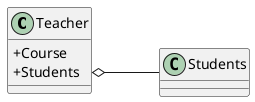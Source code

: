 @startuml UML聚合
skinparam classAttributeIconSize 0 
left to right direction
class Teacher {
  +Course
  +Students
}
class Students 

Teacher::Students o-- Students
@enduml
